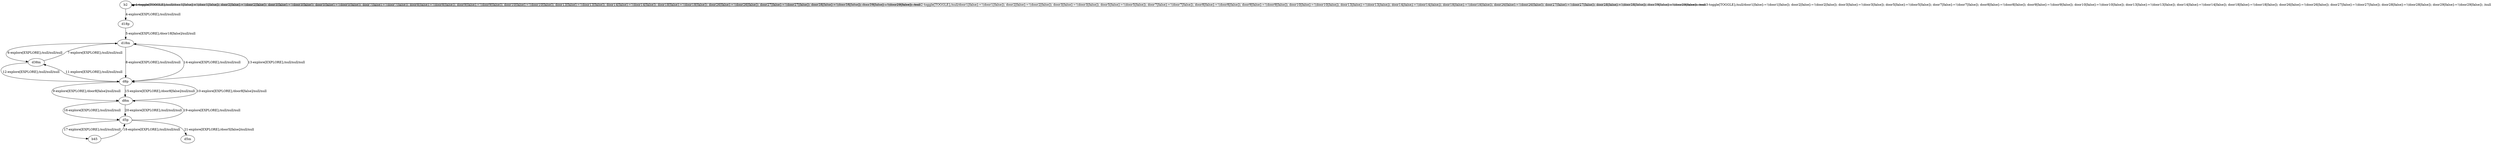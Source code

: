 # Total number of goals covered by this test: 1
# d5p --> d8m

digraph g {
"b2" -> "b2" [label = "1-toggle[TOGGLE];/null/door1[false]:=!(door1[false]); door2[false]:=!(door2[false]); door3[false]:=!(door3[false]); door5[false]:=!(door5[false]); door7[false]:=!(door7[false]); door8[false]:=!(door8[false]); door9[false]:=!(door9[false]); door10[false]:=!(door10[false]); door13[false]:=!(door13[false]); door14[false]:=!(door14[false]); door18[false]:=!(door18[false]); door26[false]:=!(door26[false]); door27[false]:=!(door27[false]); door28[false]:=!(door28[false]); door29[false]:=!(door29[false]); /null"];
"b2" -> "b2" [label = "2-toggle[TOGGLE];/null/door1[false]:=!(door1[false]); door2[false]:=!(door2[false]); door3[false]:=!(door3[false]); door5[false]:=!(door5[false]); door7[false]:=!(door7[false]); door8[false]:=!(door8[false]); door9[false]:=!(door9[false]); door10[false]:=!(door10[false]); door13[false]:=!(door13[false]); door14[false]:=!(door14[false]); door18[false]:=!(door18[false]); door26[false]:=!(door26[false]); door27[false]:=!(door27[false]); door28[false]:=!(door28[false]); door29[false]:=!(door29[false]); /null"];
"b2" -> "b2" [label = "3-toggle[TOGGLE];/null/door1[false]:=!(door1[false]); door2[false]:=!(door2[false]); door3[false]:=!(door3[false]); door5[false]:=!(door5[false]); door7[false]:=!(door7[false]); door8[false]:=!(door8[false]); door9[false]:=!(door9[false]); door10[false]:=!(door10[false]); door13[false]:=!(door13[false]); door14[false]:=!(door14[false]); door18[false]:=!(door18[false]); door26[false]:=!(door26[false]); door27[false]:=!(door27[false]); door28[false]:=!(door28[false]); door29[false]:=!(door29[false]); /null"];
"b2" -> "d18p" [label = "4-explore[EXPLORE];/null/null/null"];
"d18p" -> "d18m" [label = "5-explore[EXPLORE];/door18[false]/null/null"];
"d18m" -> "d38m" [label = "6-explore[EXPLORE];/null/null/null"];
"d38m" -> "d18m" [label = "7-explore[EXPLORE];/null/null/null"];
"d18m" -> "d8p" [label = "8-explore[EXPLORE];/null/null/null"];
"d8p" -> "d8m" [label = "9-explore[EXPLORE];/door8[false]/null/null"];
"d8m" -> "d8p" [label = "10-explore[EXPLORE];/door8[false]/null/null"];
"d8p" -> "d38m" [label = "11-explore[EXPLORE];/null/null/null"];
"d38m" -> "d8p" [label = "12-explore[EXPLORE];/null/null/null"];
"d8p" -> "d18m" [label = "13-explore[EXPLORE];/null/null/null"];
"d18m" -> "d8p" [label = "14-explore[EXPLORE];/null/null/null"];
"d8p" -> "d8m" [label = "15-explore[EXPLORE];/door8[false]/null/null"];
"d8m" -> "d5p" [label = "16-explore[EXPLORE];/null/null/null"];
"d5p" -> "b45" [label = "17-explore[EXPLORE];/null/null/null"];
"b45" -> "d5p" [label = "18-explore[EXPLORE];/null/null/null"];
"d5p" -> "d8m" [label = "19-explore[EXPLORE];/null/null/null"];
"d8m" -> "d5p" [label = "20-explore[EXPLORE];/null/null/null"];
"d5p" -> "d5m" [label = "21-explore[EXPLORE];/door5[false]/null/null"];
}